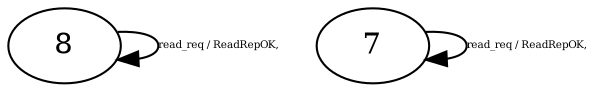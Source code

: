 digraph "Automata" { 
	 "8" [shape=ellipse,style=filled,fillcolor=white,URL="8"];
	 "7" [shape=ellipse,style=filled,fillcolor=white,URL="7"];
	 "8"->"8" [fontsize=5,label="read_req / ReadRepOK,",URL="t123"];
	 "7"->"7" [fontsize=5,label="read_req / ReadRepOK,",URL="t109"];
}
